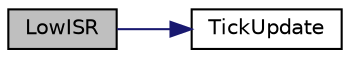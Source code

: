 digraph "LowISR"
{
  edge [fontname="Helvetica",fontsize="10",labelfontname="Helvetica",labelfontsize="10"];
  node [fontname="Helvetica",fontsize="10",shape=record];
  rankdir="LR";
  Node1 [label="LowISR",height=0.2,width=0.4,color="black", fillcolor="grey75", style="filled", fontcolor="black"];
  Node1 -> Node2 [color="midnightblue",fontsize="10",style="solid",fontname="Helvetica"];
  Node2 [label="TickUpdate",height=0.2,width=0.4,color="black", fillcolor="white", style="filled",URL="$_tick_8h.html#a6dd5a0dd450d0175bb3b47cfb103c6b2"];
}
